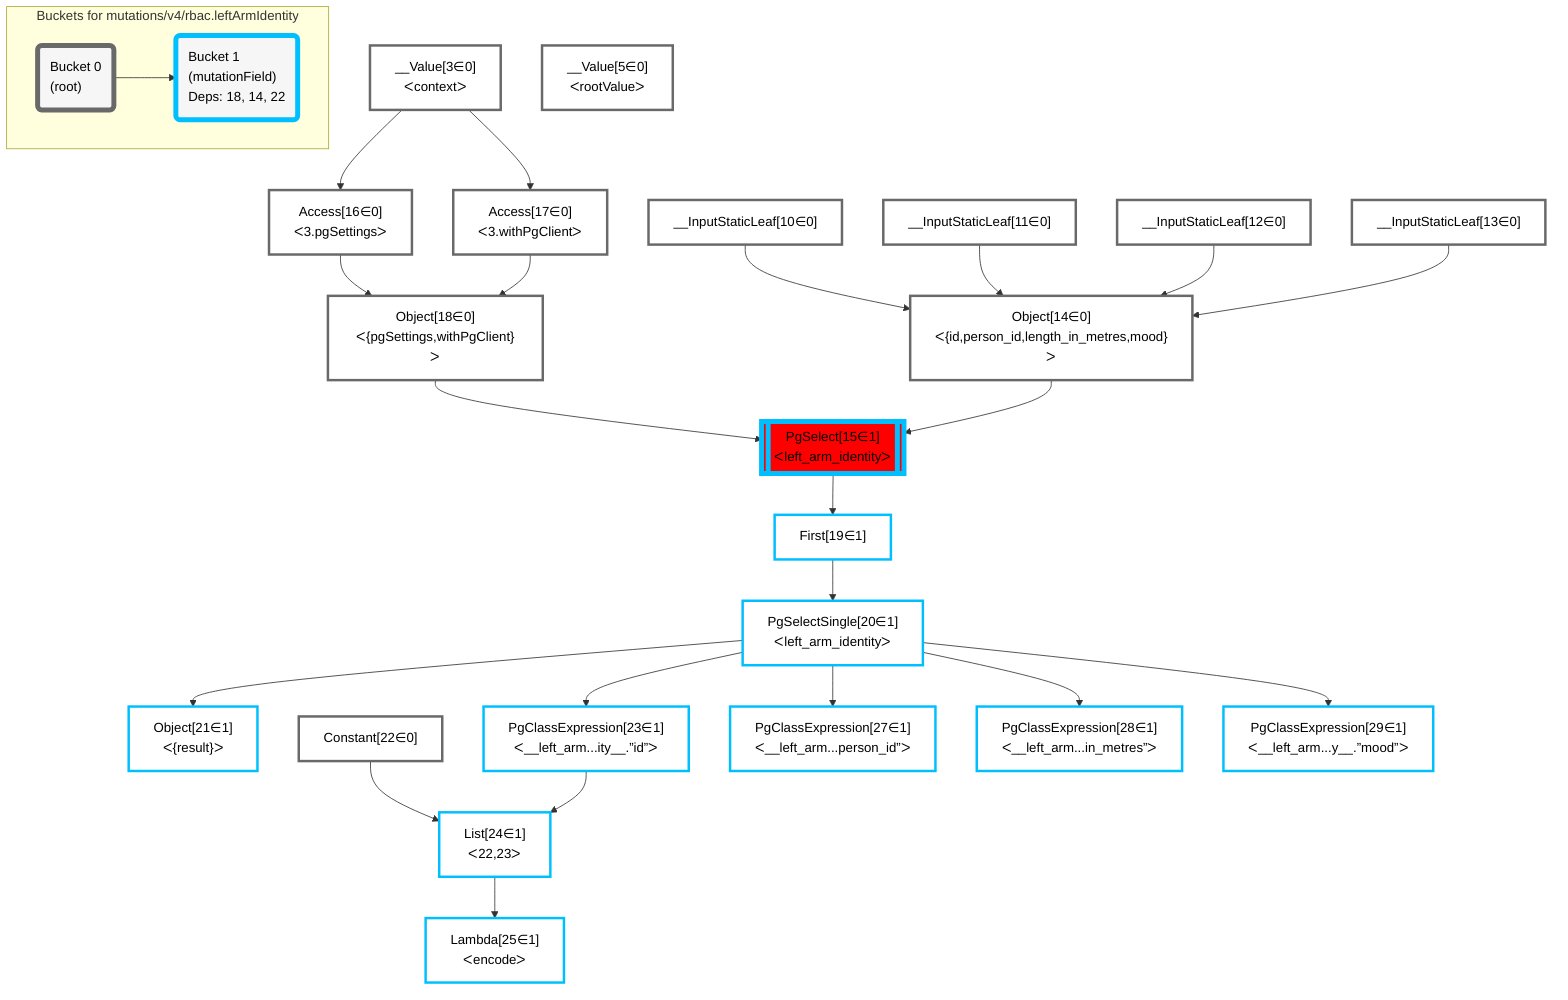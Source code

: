 graph TD
    classDef path fill:#eee,stroke:#000,color:#000
    classDef plan fill:#fff,stroke-width:3px,color:#000
    classDef itemplan fill:#fff,stroke-width:6px,color:#000
    classDef sideeffectplan fill:#f00,stroke-width:6px,color:#000
    classDef bucket fill:#f6f6f6,color:#000,stroke-width:6px,text-align:left


    %% define steps
    __Value3["__Value[3∈0]<br />ᐸcontextᐳ"]:::plan
    __Value5["__Value[5∈0]<br />ᐸrootValueᐳ"]:::plan
    __InputStaticLeaf10["__InputStaticLeaf[10∈0]"]:::plan
    __InputStaticLeaf11["__InputStaticLeaf[11∈0]"]:::plan
    __InputStaticLeaf12["__InputStaticLeaf[12∈0]"]:::plan
    __InputStaticLeaf13["__InputStaticLeaf[13∈0]"]:::plan
    Object14["Object[14∈0]<br />ᐸ{id,person_id,length_in_metres,mood}ᐳ"]:::plan
    Access16["Access[16∈0]<br />ᐸ3.pgSettingsᐳ"]:::plan
    Access17["Access[17∈0]<br />ᐸ3.withPgClientᐳ"]:::plan
    Object18["Object[18∈0]<br />ᐸ{pgSettings,withPgClient}ᐳ"]:::plan
    PgSelect15[["PgSelect[15∈1]<br />ᐸleft_arm_identityᐳ"]]:::sideeffectplan
    First19["First[19∈1]"]:::plan
    PgSelectSingle20["PgSelectSingle[20∈1]<br />ᐸleft_arm_identityᐳ"]:::plan
    Object21["Object[21∈1]<br />ᐸ{result}ᐳ"]:::plan
    Constant22["Constant[22∈0]"]:::plan
    PgClassExpression23["PgClassExpression[23∈1]<br />ᐸ__left_arm...ity__.”id”ᐳ"]:::plan
    List24["List[24∈1]<br />ᐸ22,23ᐳ"]:::plan
    Lambda25["Lambda[25∈1]<br />ᐸencodeᐳ"]:::plan
    PgClassExpression27["PgClassExpression[27∈1]<br />ᐸ__left_arm...person_id”ᐳ"]:::plan
    PgClassExpression28["PgClassExpression[28∈1]<br />ᐸ__left_arm...in_metres”ᐳ"]:::plan
    PgClassExpression29["PgClassExpression[29∈1]<br />ᐸ__left_arm...y__.”mood”ᐳ"]:::plan

    %% plan dependencies
    __InputStaticLeaf10 & __InputStaticLeaf11 & __InputStaticLeaf12 & __InputStaticLeaf13 --> Object14
    __Value3 --> Access16
    __Value3 --> Access17
    Access16 & Access17 --> Object18
    Object18 & Object14 --> PgSelect15
    PgSelect15 --> First19
    First19 --> PgSelectSingle20
    PgSelectSingle20 --> Object21
    PgSelectSingle20 --> PgClassExpression23
    Constant22 & PgClassExpression23 --> List24
    List24 --> Lambda25
    PgSelectSingle20 --> PgClassExpression27
    PgSelectSingle20 --> PgClassExpression28
    PgSelectSingle20 --> PgClassExpression29

    %% plan-to-path relationships

    subgraph "Buckets for mutations/v4/rbac.leftArmIdentity"
    Bucket0("Bucket 0<br />(root)"):::bucket
    classDef bucket0 stroke:#696969
    class Bucket0,__Value3,__Value5,__InputStaticLeaf10,__InputStaticLeaf11,__InputStaticLeaf12,__InputStaticLeaf13,Object14,Access16,Access17,Object18,Constant22 bucket0
    Bucket1("Bucket 1<br />(mutationField)<br />Deps: 18, 14, 22"):::bucket
    classDef bucket1 stroke:#00bfff
    class Bucket1,PgSelect15,First19,PgSelectSingle20,Object21,PgClassExpression23,List24,Lambda25,PgClassExpression27,PgClassExpression28,PgClassExpression29 bucket1
    Bucket0 --> Bucket1
    end